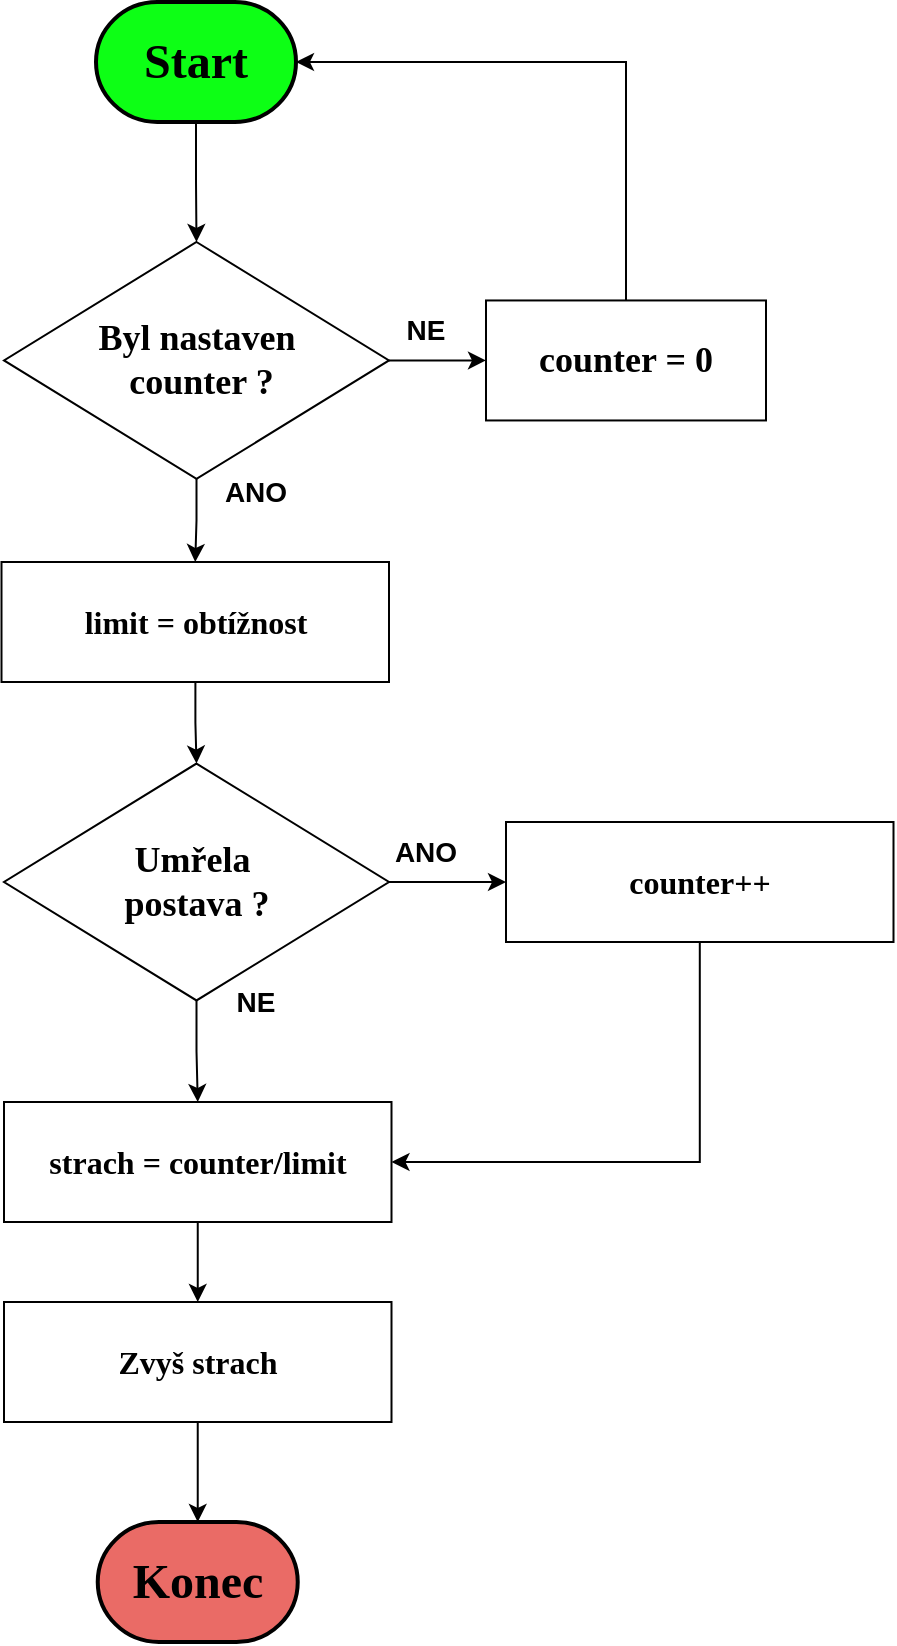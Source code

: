 <mxfile version="24.2.3" type="device">
  <diagram name="Stránka-1" id="mo5Vfg_N1rmYIE_elHbk">
    <mxGraphModel dx="2298" dy="-109" grid="1" gridSize="10" guides="1" tooltips="1" connect="1" arrows="1" fold="1" page="1" pageScale="1" pageWidth="850" pageHeight="1100" math="0" shadow="0">
      <root>
        <mxCell id="0" />
        <mxCell id="1" parent="0" />
        <mxCell id="4ENFp02yk-LtwZQvsc4u-15" style="edgeStyle=orthogonalEdgeStyle;rounded=0;orthogonalLoop=1;jettySize=auto;html=1;entryX=0.5;entryY=0;entryDx=0;entryDy=0;" edge="1" parent="1" source="4ENFp02yk-LtwZQvsc4u-1" target="4ENFp02yk-LtwZQvsc4u-4">
          <mxGeometry relative="1" as="geometry" />
        </mxCell>
        <mxCell id="4ENFp02yk-LtwZQvsc4u-1" value="&lt;font face=&quot;Verdana&quot; style=&quot;font-size: 24px;&quot;&gt;&lt;b&gt;Start&lt;/b&gt;&lt;/font&gt;" style="strokeWidth=2;html=1;shape=mxgraph.flowchart.terminator;whiteSpace=wrap;fillColor=#0DFF15;" vertex="1" parent="1">
          <mxGeometry x="375" y="1150" width="100" height="60" as="geometry" />
        </mxCell>
        <mxCell id="4ENFp02yk-LtwZQvsc4u-2" value="&lt;font face=&quot;Verdana&quot; style=&quot;font-size: 24px;&quot;&gt;&lt;b&gt;Konec&lt;/b&gt;&lt;/font&gt;" style="strokeWidth=2;html=1;shape=mxgraph.flowchart.terminator;whiteSpace=wrap;fillColor=#EA6B66;" vertex="1" parent="1">
          <mxGeometry x="375.87" y="1910.0" width="100" height="60" as="geometry" />
        </mxCell>
        <mxCell id="4ENFp02yk-LtwZQvsc4u-33" style="edgeStyle=orthogonalEdgeStyle;rounded=0;orthogonalLoop=1;jettySize=auto;html=1;entryX=0.5;entryY=0;entryDx=0;entryDy=0;" edge="1" parent="1" source="4ENFp02yk-LtwZQvsc4u-3" target="4ENFp02yk-LtwZQvsc4u-19">
          <mxGeometry relative="1" as="geometry" />
        </mxCell>
        <mxCell id="4ENFp02yk-LtwZQvsc4u-3" value="&lt;font style=&quot;font-size: 16px;&quot; face=&quot;Verdana&quot;&gt;&lt;b style=&quot;&quot;&gt;limit = obtížnost&lt;/b&gt;&lt;/font&gt;" style="rounded=0;whiteSpace=wrap;html=1;" vertex="1" parent="1">
          <mxGeometry x="327.75" y="1430" width="193.75" height="60" as="geometry" />
        </mxCell>
        <mxCell id="4ENFp02yk-LtwZQvsc4u-16" style="edgeStyle=orthogonalEdgeStyle;rounded=0;orthogonalLoop=1;jettySize=auto;html=1;entryX=0;entryY=0.5;entryDx=0;entryDy=0;" edge="1" parent="1" source="4ENFp02yk-LtwZQvsc4u-4" target="4ENFp02yk-LtwZQvsc4u-12">
          <mxGeometry relative="1" as="geometry" />
        </mxCell>
        <mxCell id="4ENFp02yk-LtwZQvsc4u-18" style="edgeStyle=orthogonalEdgeStyle;rounded=0;orthogonalLoop=1;jettySize=auto;html=1;entryX=0.5;entryY=0;entryDx=0;entryDy=0;" edge="1" parent="1" source="4ENFp02yk-LtwZQvsc4u-4" target="4ENFp02yk-LtwZQvsc4u-3">
          <mxGeometry relative="1" as="geometry" />
        </mxCell>
        <mxCell id="4ENFp02yk-LtwZQvsc4u-4" value="&lt;font style=&quot;font-size: 18px;&quot; face=&quot;Verdana&quot;&gt;&lt;b style=&quot;&quot;&gt;Byl nastaven&lt;br&gt;&amp;nbsp;counter ?&lt;/b&gt;&lt;/font&gt;" style="rhombus;whiteSpace=wrap;html=1;" vertex="1" parent="1">
          <mxGeometry x="329" y="1270" width="192.5" height="118.46" as="geometry" />
        </mxCell>
        <mxCell id="4ENFp02yk-LtwZQvsc4u-5" value="&lt;font style=&quot;font-size: 14px;&quot;&gt;&lt;b&gt;NE&lt;/b&gt;&lt;/font&gt;" style="text;html=1;align=center;verticalAlign=middle;whiteSpace=wrap;rounded=0;" vertex="1" parent="1">
          <mxGeometry x="510" y="1299.23" width="60" height="30" as="geometry" />
        </mxCell>
        <mxCell id="4ENFp02yk-LtwZQvsc4u-6" value="&lt;font style=&quot;font-size: 14px;&quot;&gt;&lt;b&gt;ANO&lt;/b&gt;&lt;/font&gt;" style="text;html=1;align=center;verticalAlign=middle;whiteSpace=wrap;rounded=0;" vertex="1" parent="1">
          <mxGeometry x="425" y="1380" width="60" height="30" as="geometry" />
        </mxCell>
        <mxCell id="4ENFp02yk-LtwZQvsc4u-12" value="&lt;font style=&quot;font-size: 18px;&quot; face=&quot;Verdana&quot;&gt;&lt;b style=&quot;&quot;&gt;counter = 0&lt;/b&gt;&lt;/font&gt;" style="rounded=0;whiteSpace=wrap;html=1;" vertex="1" parent="1">
          <mxGeometry x="570" y="1299.23" width="140" height="60" as="geometry" />
        </mxCell>
        <mxCell id="4ENFp02yk-LtwZQvsc4u-17" style="edgeStyle=orthogonalEdgeStyle;rounded=0;orthogonalLoop=1;jettySize=auto;html=1;entryX=1;entryY=0.5;entryDx=0;entryDy=0;entryPerimeter=0;" edge="1" parent="1" source="4ENFp02yk-LtwZQvsc4u-12" target="4ENFp02yk-LtwZQvsc4u-1">
          <mxGeometry relative="1" as="geometry">
            <Array as="points">
              <mxPoint x="640" y="1180" />
            </Array>
          </mxGeometry>
        </mxCell>
        <mxCell id="4ENFp02yk-LtwZQvsc4u-23" style="edgeStyle=orthogonalEdgeStyle;rounded=0;orthogonalLoop=1;jettySize=auto;html=1;entryX=0;entryY=0.5;entryDx=0;entryDy=0;" edge="1" parent="1" source="4ENFp02yk-LtwZQvsc4u-19" target="4ENFp02yk-LtwZQvsc4u-22">
          <mxGeometry relative="1" as="geometry" />
        </mxCell>
        <mxCell id="4ENFp02yk-LtwZQvsc4u-27" style="edgeStyle=orthogonalEdgeStyle;rounded=0;orthogonalLoop=1;jettySize=auto;html=1;entryX=0.5;entryY=0;entryDx=0;entryDy=0;" edge="1" parent="1" source="4ENFp02yk-LtwZQvsc4u-19" target="4ENFp02yk-LtwZQvsc4u-26">
          <mxGeometry relative="1" as="geometry" />
        </mxCell>
        <mxCell id="4ENFp02yk-LtwZQvsc4u-19" value="&lt;font face=&quot;Verdana&quot;&gt;&lt;span style=&quot;font-size: 18px;&quot;&gt;&lt;b&gt;Umřela&amp;nbsp;&lt;/b&gt;&lt;/span&gt;&lt;/font&gt;&lt;div&gt;&lt;font face=&quot;Verdana&quot;&gt;&lt;span style=&quot;font-size: 18px;&quot;&gt;&lt;b&gt;postava ?&lt;/b&gt;&lt;/span&gt;&lt;/font&gt;&lt;/div&gt;" style="rhombus;whiteSpace=wrap;html=1;" vertex="1" parent="1">
          <mxGeometry x="329" y="1530.77" width="192.5" height="118.46" as="geometry" />
        </mxCell>
        <mxCell id="4ENFp02yk-LtwZQvsc4u-21" value="&lt;font style=&quot;font-size: 14px;&quot;&gt;&lt;b&gt;ANO&lt;/b&gt;&lt;/font&gt;" style="text;html=1;align=center;verticalAlign=middle;whiteSpace=wrap;rounded=0;" vertex="1" parent="1">
          <mxGeometry x="510" y="1560" width="60" height="30" as="geometry" />
        </mxCell>
        <mxCell id="4ENFp02yk-LtwZQvsc4u-36" style="edgeStyle=orthogonalEdgeStyle;rounded=0;orthogonalLoop=1;jettySize=auto;html=1;entryX=1;entryY=0.5;entryDx=0;entryDy=0;" edge="1" parent="1" source="4ENFp02yk-LtwZQvsc4u-22" target="4ENFp02yk-LtwZQvsc4u-26">
          <mxGeometry relative="1" as="geometry">
            <Array as="points">
              <mxPoint x="677" y="1730" />
            </Array>
          </mxGeometry>
        </mxCell>
        <mxCell id="4ENFp02yk-LtwZQvsc4u-22" value="&lt;font style=&quot;font-size: 16px;&quot; face=&quot;Verdana&quot;&gt;&lt;b style=&quot;&quot;&gt;counter++&lt;/b&gt;&lt;/font&gt;" style="rounded=0;whiteSpace=wrap;html=1;" vertex="1" parent="1">
          <mxGeometry x="580" y="1560" width="193.75" height="60" as="geometry" />
        </mxCell>
        <mxCell id="4ENFp02yk-LtwZQvsc4u-25" value="&lt;font style=&quot;font-size: 14px;&quot;&gt;&lt;b&gt;NE&lt;/b&gt;&lt;/font&gt;" style="text;html=1;align=center;verticalAlign=middle;whiteSpace=wrap;rounded=0;" vertex="1" parent="1">
          <mxGeometry x="425" y="1635" width="60" height="30" as="geometry" />
        </mxCell>
        <mxCell id="4ENFp02yk-LtwZQvsc4u-32" style="edgeStyle=orthogonalEdgeStyle;rounded=0;orthogonalLoop=1;jettySize=auto;html=1;entryX=0.5;entryY=0;entryDx=0;entryDy=0;" edge="1" parent="1" source="4ENFp02yk-LtwZQvsc4u-26" target="4ENFp02yk-LtwZQvsc4u-29">
          <mxGeometry relative="1" as="geometry" />
        </mxCell>
        <mxCell id="4ENFp02yk-LtwZQvsc4u-26" value="&lt;font style=&quot;font-size: 16px;&quot; face=&quot;Verdana&quot;&gt;&lt;b style=&quot;&quot;&gt;strach = counter/limit&lt;/b&gt;&lt;/font&gt;" style="rounded=0;whiteSpace=wrap;html=1;" vertex="1" parent="1">
          <mxGeometry x="329" y="1700" width="193.75" height="60" as="geometry" />
        </mxCell>
        <mxCell id="4ENFp02yk-LtwZQvsc4u-29" value="&lt;font style=&quot;font-size: 16px;&quot; face=&quot;Verdana&quot;&gt;&lt;b style=&quot;&quot;&gt;Zvyš strach&lt;/b&gt;&lt;/font&gt;" style="rounded=0;whiteSpace=wrap;html=1;" vertex="1" parent="1">
          <mxGeometry x="329" y="1800" width="193.75" height="60" as="geometry" />
        </mxCell>
        <mxCell id="4ENFp02yk-LtwZQvsc4u-31" style="edgeStyle=orthogonalEdgeStyle;rounded=0;orthogonalLoop=1;jettySize=auto;html=1;entryX=0.5;entryY=0;entryDx=0;entryDy=0;entryPerimeter=0;" edge="1" parent="1" source="4ENFp02yk-LtwZQvsc4u-29" target="4ENFp02yk-LtwZQvsc4u-2">
          <mxGeometry relative="1" as="geometry" />
        </mxCell>
      </root>
    </mxGraphModel>
  </diagram>
</mxfile>
